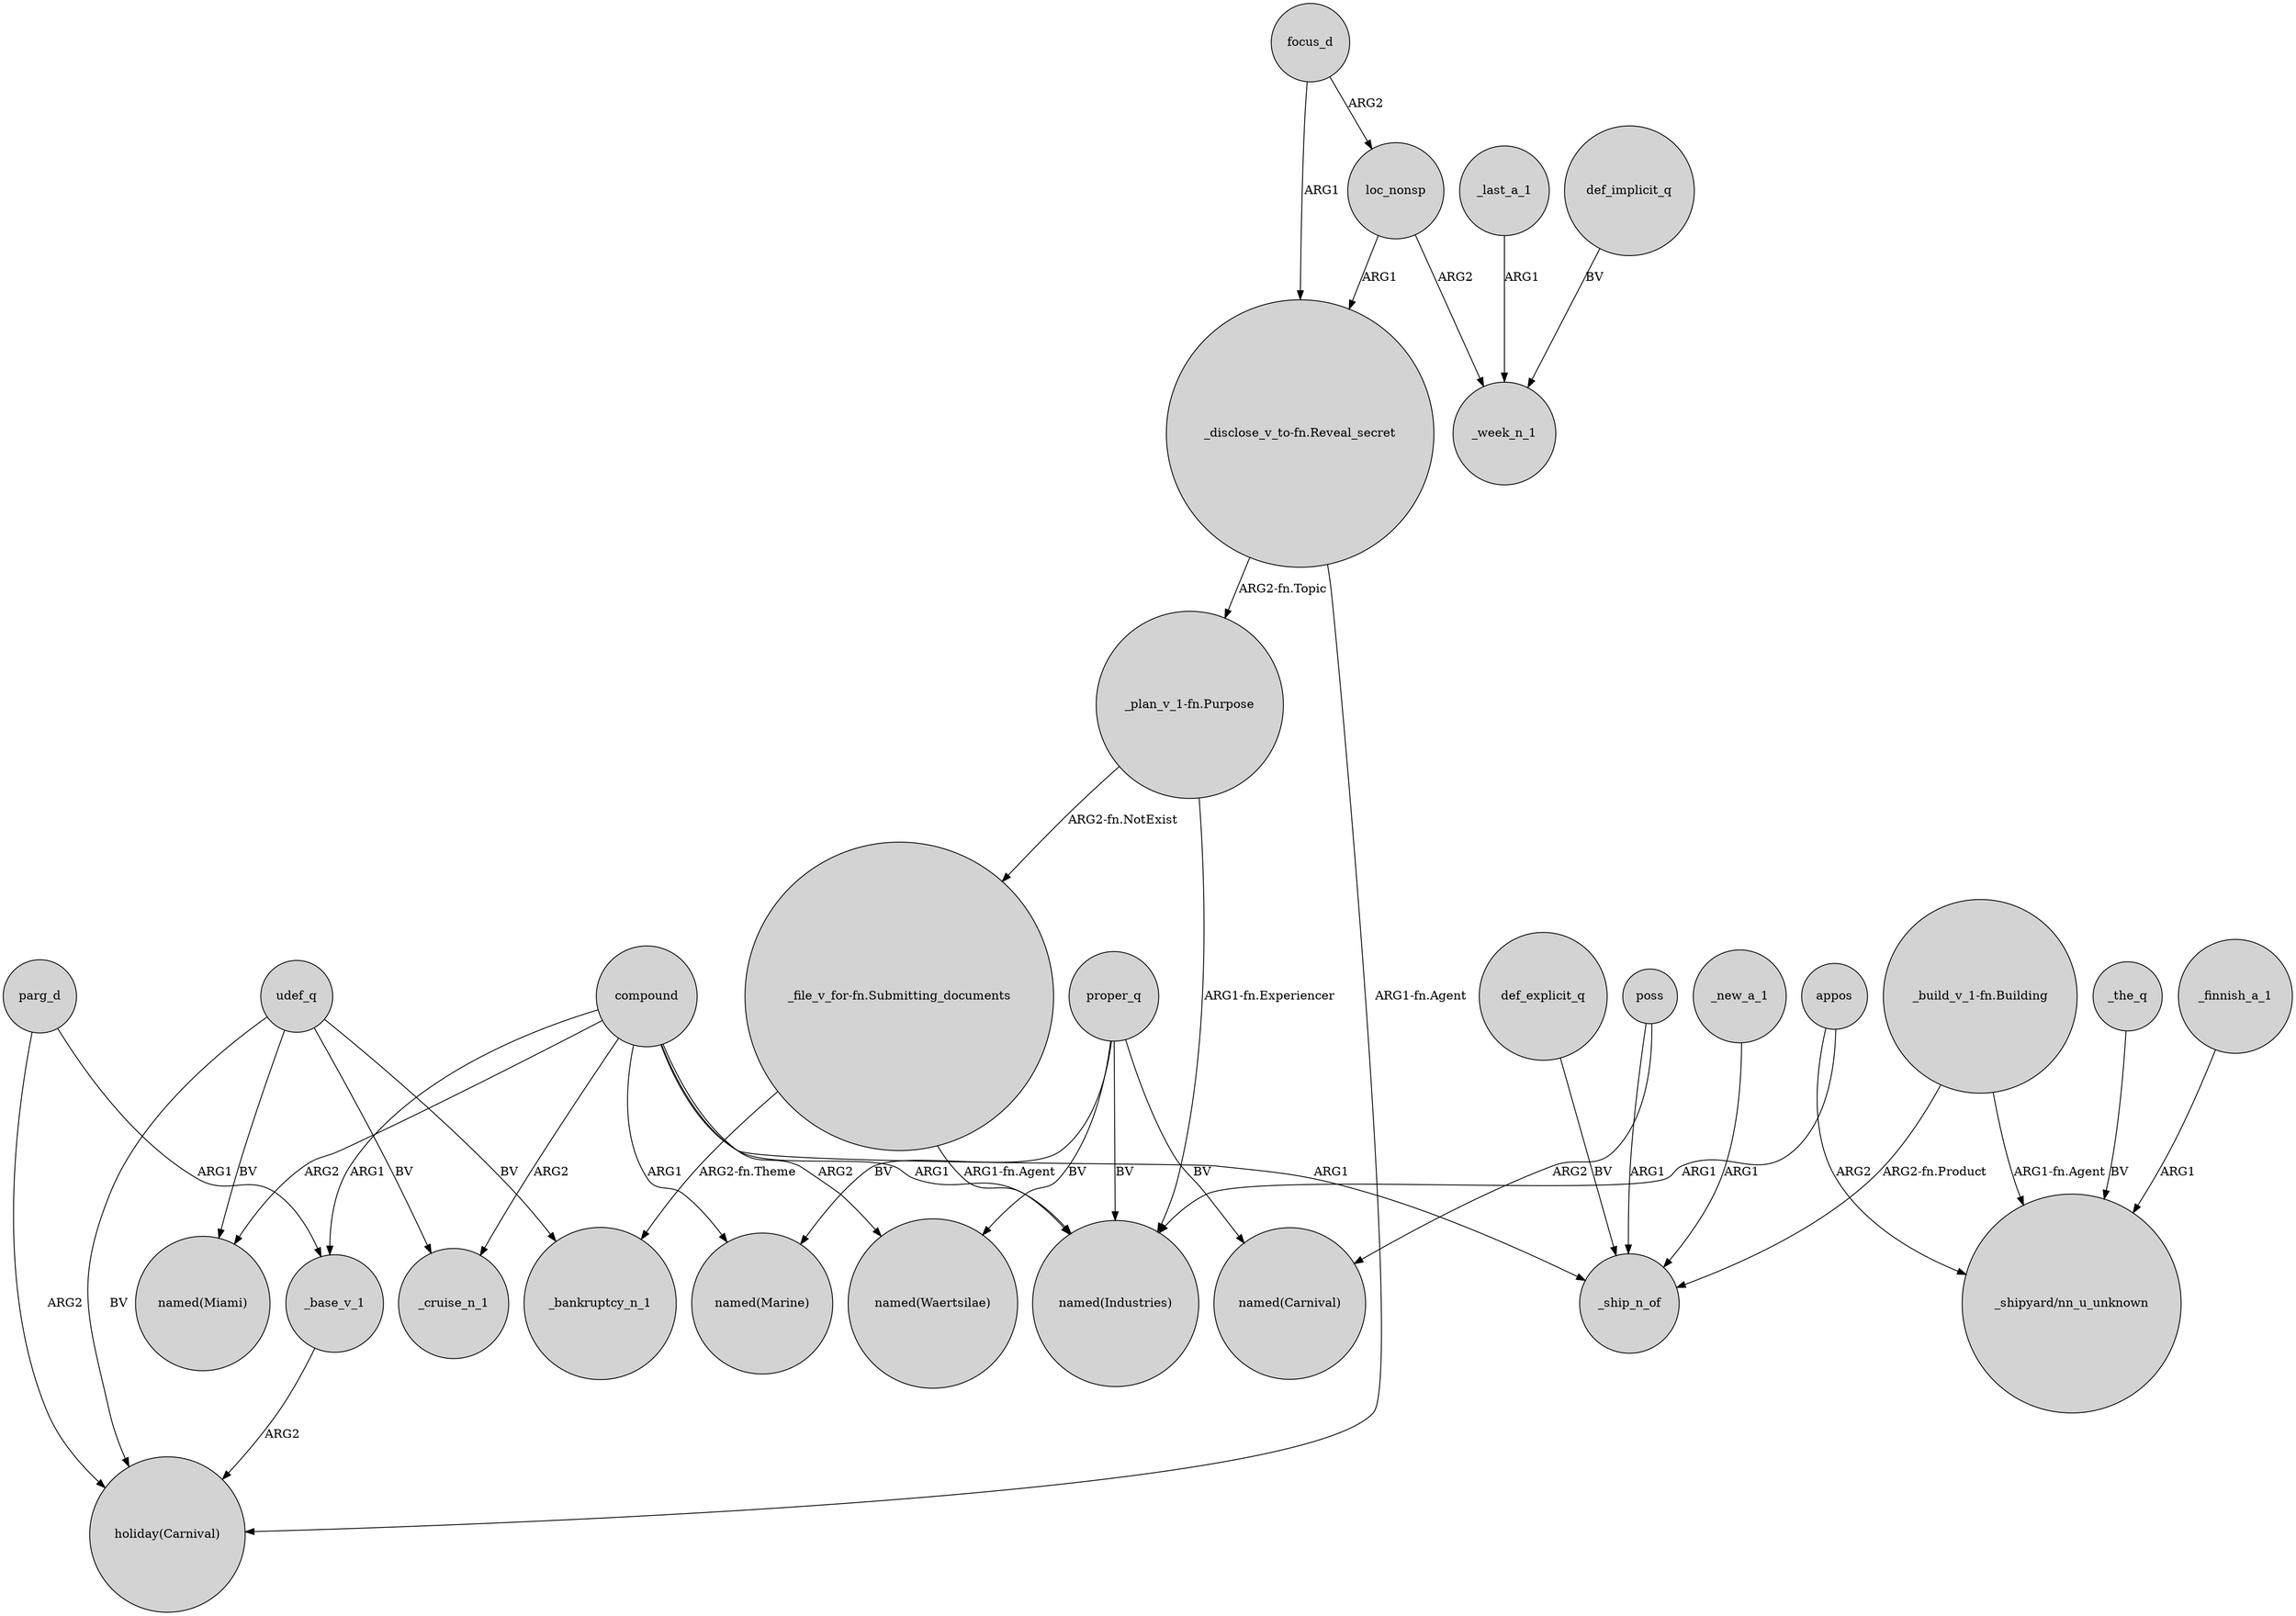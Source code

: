 digraph {
	node [shape=circle style=filled]
	compound -> "named(Miami)" [label=ARG2]
	focus_d -> loc_nonsp [label=ARG2]
	compound -> "named(Industries)" [label=ARG1]
	def_explicit_q -> _ship_n_of [label=BV]
	udef_q -> _cruise_n_1 [label=BV]
	udef_q -> _bankruptcy_n_1 [label=BV]
	def_implicit_q -> _week_n_1 [label=BV]
	"_build_v_1-fn.Building" -> "_shipyard/nn_u_unknown" [label="ARG1-fn.Agent"]
	"_disclose_v_to-fn.Reveal_secret" -> "_plan_v_1-fn.Purpose" [label="ARG2-fn.Topic"]
	"_plan_v_1-fn.Purpose" -> "named(Industries)" [label="ARG1-fn.Experiencer"]
	proper_q -> "named(Marine)" [label=BV]
	_finnish_a_1 -> "_shipyard/nn_u_unknown" [label=ARG1]
	compound -> "named(Waertsilae)" [label=ARG2]
	"_plan_v_1-fn.Purpose" -> "_file_v_for-fn.Submitting_documents" [label="ARG2-fn.NotExist"]
	"_file_v_for-fn.Submitting_documents" -> "named(Industries)" [label="ARG1-fn.Agent"]
	udef_q -> "holiday(Carnival)" [label=BV]
	appos -> "named(Industries)" [label=ARG1]
	proper_q -> "named(Carnival)" [label=BV]
	loc_nonsp -> _week_n_1 [label=ARG2]
	"_file_v_for-fn.Submitting_documents" -> _bankruptcy_n_1 [label="ARG2-fn.Theme"]
	"_disclose_v_to-fn.Reveal_secret" -> "holiday(Carnival)" [label="ARG1-fn.Agent"]
	compound -> _base_v_1 [label=ARG1]
	proper_q -> "named(Waertsilae)" [label=BV]
	loc_nonsp -> "_disclose_v_to-fn.Reveal_secret" [label=ARG1]
	compound -> "named(Marine)" [label=ARG1]
	_last_a_1 -> _week_n_1 [label=ARG1]
	_the_q -> "_shipyard/nn_u_unknown" [label=BV]
	udef_q -> "named(Miami)" [label=BV]
	poss -> "named(Carnival)" [label=ARG2]
	"_build_v_1-fn.Building" -> _ship_n_of [label="ARG2-fn.Product"]
	compound -> _ship_n_of [label=ARG1]
	_new_a_1 -> _ship_n_of [label=ARG1]
	parg_d -> _base_v_1 [label=ARG1]
	parg_d -> "holiday(Carnival)" [label=ARG2]
	proper_q -> "named(Industries)" [label=BV]
	_base_v_1 -> "holiday(Carnival)" [label=ARG2]
	appos -> "_shipyard/nn_u_unknown" [label=ARG2]
	focus_d -> "_disclose_v_to-fn.Reveal_secret" [label=ARG1]
	compound -> _cruise_n_1 [label=ARG2]
	poss -> _ship_n_of [label=ARG1]
}
